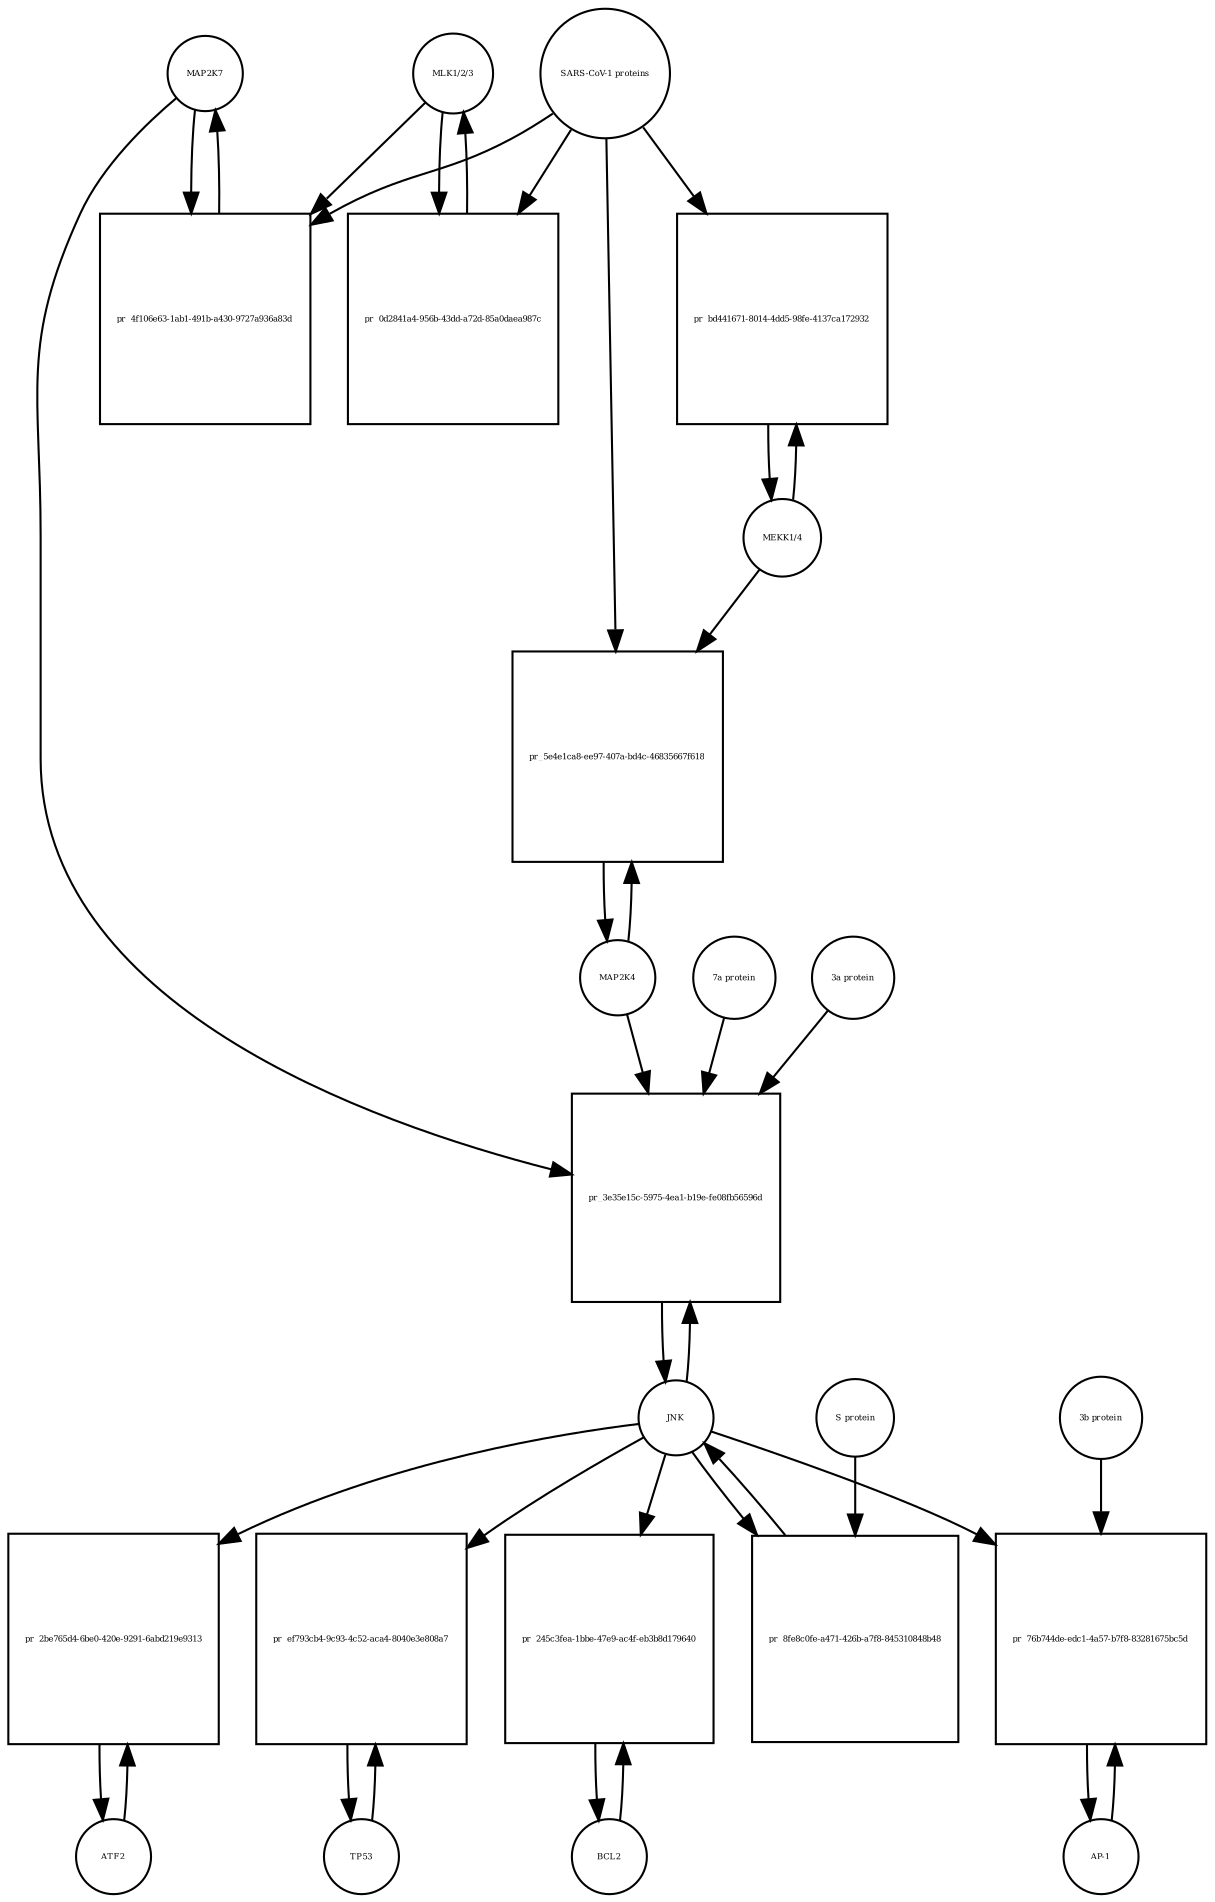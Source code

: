 strict digraph  {
MAP2K7 [annotation=urn_miriam_uniprot_O14733, bipartite=0, cls=macromolecule, fontsize=4, label=MAP2K7, shape=circle];
"pr_4f106e63-1ab1-491b-a430-9727a936a83d" [annotation="", bipartite=1, cls=process, fontsize=4, label="pr_4f106e63-1ab1-491b-a430-9727a936a83d", shape=square];
"MLK1/2/3" [annotation="", bipartite=0, cls=complex, fontsize=4, label="MLK1/2/3", shape=circle];
"SARS-CoV-1 proteins" [annotation="", bipartite=0, cls=complex, fontsize=4, label="SARS-CoV-1 proteins", shape=circle];
"pr_0d2841a4-956b-43dd-a72d-85a0daea987c" [annotation="", bipartite=1, cls=process, fontsize=4, label="pr_0d2841a4-956b-43dd-a72d-85a0daea987c", shape=square];
ATF2 [annotation=urn_miriam_uniprot_P15336, bipartite=0, cls=macromolecule, fontsize=4, label=ATF2, shape=circle];
"pr_2be765d4-6be0-420e-9291-6abd219e9313" [annotation="", bipartite=1, cls=process, fontsize=4, label="pr_2be765d4-6be0-420e-9291-6abd219e9313", shape=square];
JNK [annotation="", bipartite=0, cls=complex, fontsize=4, label=JNK, shape=circle];
TP53 [annotation=urn_miriam_uniprot_P04637, bipartite=0, cls=macromolecule, fontsize=4, label=TP53, shape=circle];
"pr_ef793cb4-9c93-4c52-aca4-8040e3e808a7" [annotation="", bipartite=1, cls=process, fontsize=4, label="pr_ef793cb4-9c93-4c52-aca4-8040e3e808a7", shape=square];
BCL2 [annotation=urn_miriam_uniprot_P10415, bipartite=0, cls=macromolecule, fontsize=4, label=BCL2, shape=circle];
"pr_245c3fea-1bbe-47e9-ac4f-eb3b8d179640" [annotation="", bipartite=1, cls=process, fontsize=4, label="pr_245c3fea-1bbe-47e9-ac4f-eb3b8d179640", shape=square];
"AP-1" [annotation="", bipartite=0, cls=complex, fontsize=4, label="AP-1", shape=circle];
"pr_76b744de-edc1-4a57-b7f8-83281675bc5d" [annotation="", bipartite=1, cls=process, fontsize=4, label="pr_76b744de-edc1-4a57-b7f8-83281675bc5d", shape=square];
"3b protein" [annotation="", bipartite=0, cls=macromolecule, fontsize=4, label="3b protein", shape=circle];
"MEKK1/4" [annotation="", bipartite=0, cls=complex, fontsize=4, label="MEKK1/4", shape=circle];
"pr_bd441671-8014-4dd5-98fe-4137ca172932" [annotation="", bipartite=1, cls=process, fontsize=4, label="pr_bd441671-8014-4dd5-98fe-4137ca172932", shape=square];
MAP2K4 [annotation=urn_miriam_uniprot_P45985, bipartite=0, cls=macromolecule, fontsize=4, label=MAP2K4, shape=circle];
"pr_5e4e1ca8-ee97-407a-bd4c-46835667f618" [annotation="", bipartite=1, cls=process, fontsize=4, label="pr_5e4e1ca8-ee97-407a-bd4c-46835667f618", shape=square];
"pr_3e35e15c-5975-4ea1-b19e-fe08fb56596d" [annotation="", bipartite=1, cls=process, fontsize=4, label="pr_3e35e15c-5975-4ea1-b19e-fe08fb56596d", shape=square];
"7a protein" [annotation="", bipartite=0, cls=macromolecule, fontsize=4, label="7a protein", shape=circle];
"3a protein" [annotation="", bipartite=0, cls=macromolecule, fontsize=4, label="3a protein", shape=circle];
"pr_8fe8c0fe-a471-426b-a7f8-845310848b48" [annotation="", bipartite=1, cls=process, fontsize=4, label="pr_8fe8c0fe-a471-426b-a7f8-845310848b48", shape=square];
"S protein" [annotation="", bipartite=0, cls=macromolecule, fontsize=4, label="S protein", shape=circle];
MAP2K7 -> "pr_4f106e63-1ab1-491b-a430-9727a936a83d"  [annotation="", interaction_type=consumption];
MAP2K7 -> "pr_3e35e15c-5975-4ea1-b19e-fe08fb56596d"  [annotation=urn_miriam_pubmed_17141229, interaction_type=stimulation];
"pr_4f106e63-1ab1-491b-a430-9727a936a83d" -> MAP2K7  [annotation="", interaction_type=production];
"MLK1/2/3" -> "pr_4f106e63-1ab1-491b-a430-9727a936a83d"  [annotation="urn_miriam_pubmed_31226023|urn_miriam_taxonomy_694009", interaction_type=stimulation];
"MLK1/2/3" -> "pr_0d2841a4-956b-43dd-a72d-85a0daea987c"  [annotation="", interaction_type=consumption];
"SARS-CoV-1 proteins" -> "pr_4f106e63-1ab1-491b-a430-9727a936a83d"  [annotation="urn_miriam_pubmed_31226023|urn_miriam_taxonomy_694009", interaction_type=stimulation];
"SARS-CoV-1 proteins" -> "pr_0d2841a4-956b-43dd-a72d-85a0daea987c"  [annotation="urn_miriam_taxonomy_694009|urn_miriam_pubmed_31226023", interaction_type=stimulation];
"SARS-CoV-1 proteins" -> "pr_bd441671-8014-4dd5-98fe-4137ca172932"  [annotation="urn_miriam_pubmed_31226023|urn_miriam_taxonomy_694009", interaction_type=stimulation];
"SARS-CoV-1 proteins" -> "pr_5e4e1ca8-ee97-407a-bd4c-46835667f618"  [annotation="urn_miriam_pubmed_31226023|urn_miriam_taxonomy_694009", interaction_type=stimulation];
"pr_0d2841a4-956b-43dd-a72d-85a0daea987c" -> "MLK1/2/3"  [annotation="", interaction_type=production];
ATF2 -> "pr_2be765d4-6be0-420e-9291-6abd219e9313"  [annotation="", interaction_type=consumption];
"pr_2be765d4-6be0-420e-9291-6abd219e9313" -> ATF2  [annotation="", interaction_type=production];
JNK -> "pr_2be765d4-6be0-420e-9291-6abd219e9313"  [annotation="", interaction_type=stimulation];
JNK -> "pr_ef793cb4-9c93-4c52-aca4-8040e3e808a7"  [annotation="", interaction_type=stimulation];
JNK -> "pr_245c3fea-1bbe-47e9-ac4f-eb3b8d179640"  [annotation=urn_miriam_pubmed_10567572, interaction_type=stimulation];
JNK -> "pr_76b744de-edc1-4a57-b7f8-83281675bc5d"  [annotation=urn_miriam_pubmed_21561061, interaction_type=stimulation];
JNK -> "pr_3e35e15c-5975-4ea1-b19e-fe08fb56596d"  [annotation="", interaction_type=consumption];
JNK -> "pr_8fe8c0fe-a471-426b-a7f8-845310848b48"  [annotation="", interaction_type=consumption];
TP53 -> "pr_ef793cb4-9c93-4c52-aca4-8040e3e808a7"  [annotation="", interaction_type=consumption];
"pr_ef793cb4-9c93-4c52-aca4-8040e3e808a7" -> TP53  [annotation="", interaction_type=production];
BCL2 -> "pr_245c3fea-1bbe-47e9-ac4f-eb3b8d179640"  [annotation="", interaction_type=consumption];
"pr_245c3fea-1bbe-47e9-ac4f-eb3b8d179640" -> BCL2  [annotation="", interaction_type=production];
"AP-1" -> "pr_76b744de-edc1-4a57-b7f8-83281675bc5d"  [annotation="", interaction_type=consumption];
"pr_76b744de-edc1-4a57-b7f8-83281675bc5d" -> "AP-1"  [annotation="", interaction_type=production];
"3b protein" -> "pr_76b744de-edc1-4a57-b7f8-83281675bc5d"  [annotation=urn_miriam_pubmed_21561061, interaction_type=stimulation];
"MEKK1/4" -> "pr_bd441671-8014-4dd5-98fe-4137ca172932"  [annotation="", interaction_type=consumption];
"MEKK1/4" -> "pr_5e4e1ca8-ee97-407a-bd4c-46835667f618"  [annotation="urn_miriam_pubmed_31226023|urn_miriam_taxonomy_694009", interaction_type=stimulation];
"pr_bd441671-8014-4dd5-98fe-4137ca172932" -> "MEKK1/4"  [annotation="", interaction_type=production];
MAP2K4 -> "pr_5e4e1ca8-ee97-407a-bd4c-46835667f618"  [annotation="", interaction_type=consumption];
MAP2K4 -> "pr_3e35e15c-5975-4ea1-b19e-fe08fb56596d"  [annotation=urn_miriam_pubmed_17141229, interaction_type=stimulation];
"pr_5e4e1ca8-ee97-407a-bd4c-46835667f618" -> MAP2K4  [annotation="", interaction_type=production];
"pr_3e35e15c-5975-4ea1-b19e-fe08fb56596d" -> JNK  [annotation="", interaction_type=production];
"7a protein" -> "pr_3e35e15c-5975-4ea1-b19e-fe08fb56596d"  [annotation=urn_miriam_pubmed_17141229, interaction_type=stimulation];
"3a protein" -> "pr_3e35e15c-5975-4ea1-b19e-fe08fb56596d"  [annotation=urn_miriam_pubmed_17141229, interaction_type=stimulation];
"pr_8fe8c0fe-a471-426b-a7f8-845310848b48" -> JNK  [annotation="", interaction_type=production];
"S protein" -> "pr_8fe8c0fe-a471-426b-a7f8-845310848b48"  [annotation=urn_miriam_pubmed_17267381, interaction_type=stimulation];
}
